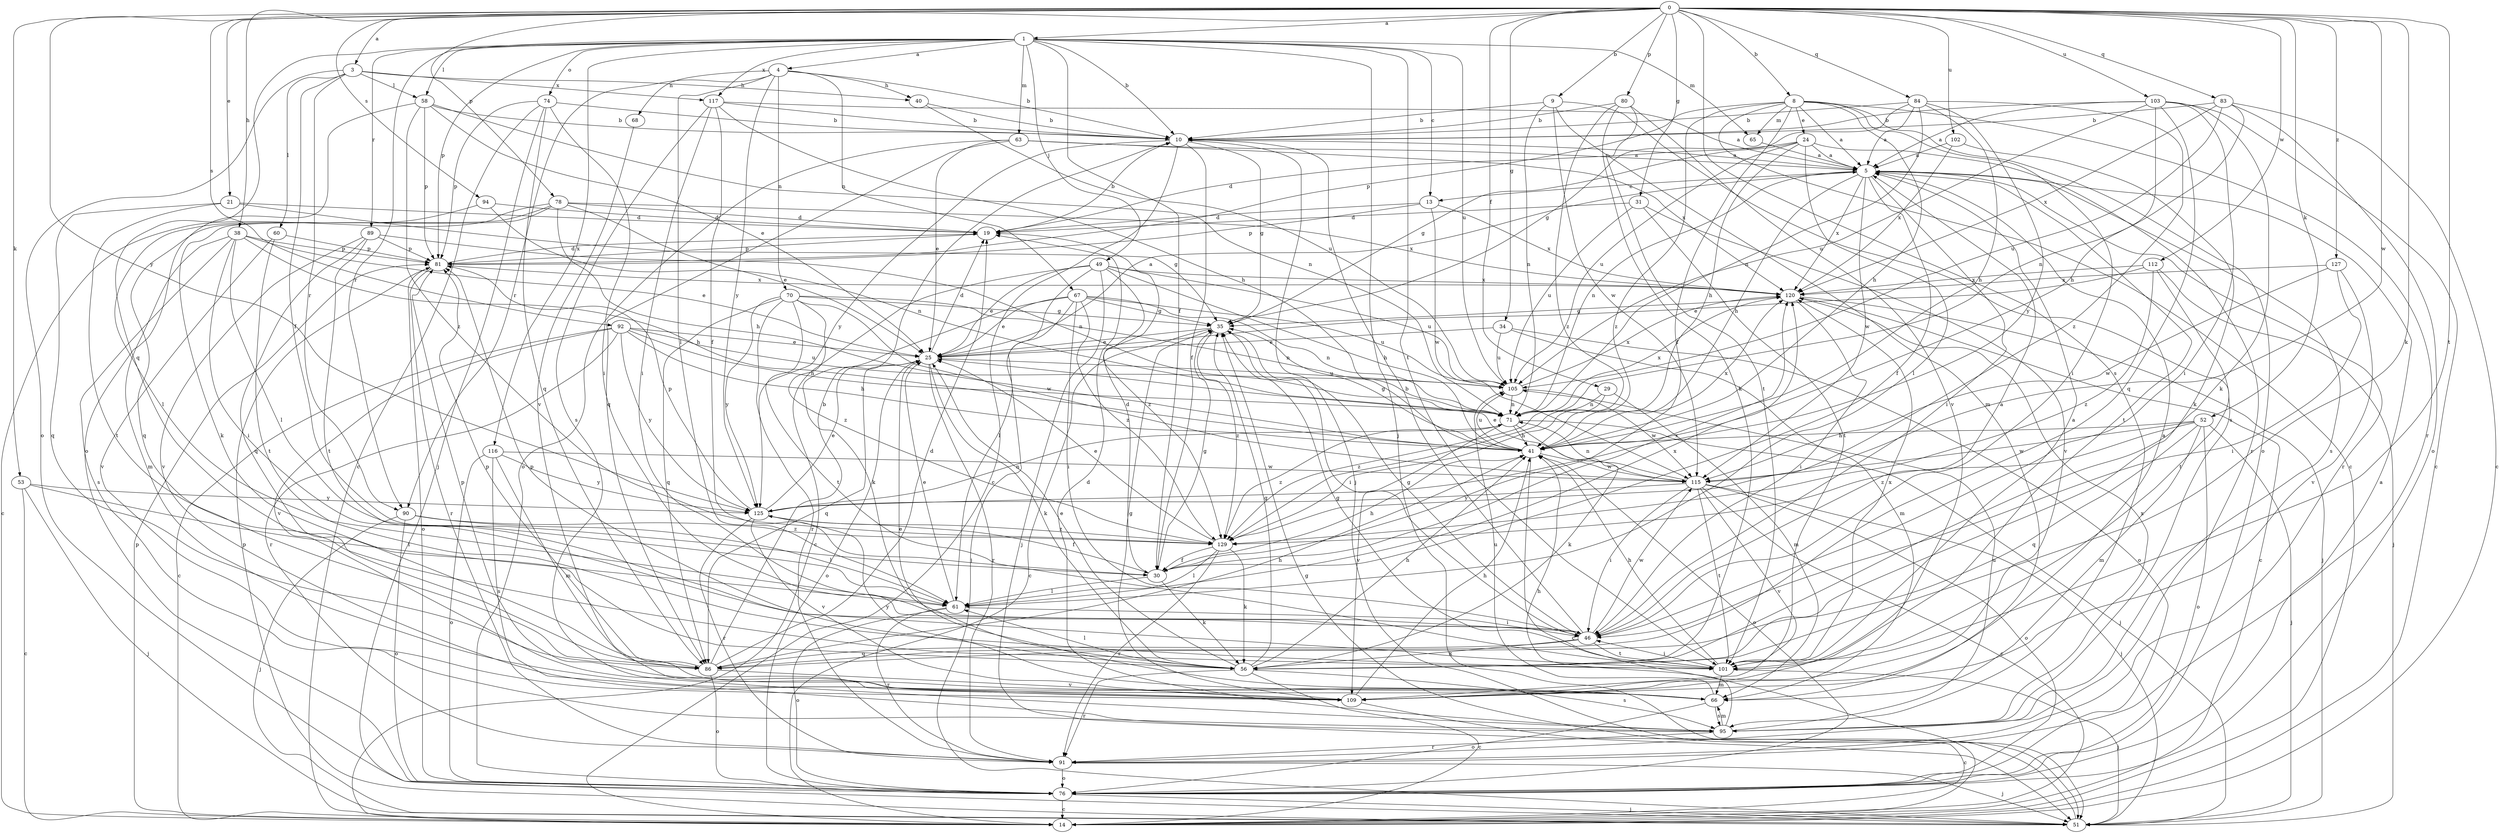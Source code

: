 strict digraph  {
0;
1;
3;
4;
5;
8;
9;
10;
13;
14;
19;
21;
24;
25;
29;
30;
31;
34;
35;
38;
40;
41;
46;
49;
51;
52;
53;
56;
58;
60;
61;
63;
65;
66;
67;
68;
70;
71;
74;
76;
78;
80;
81;
83;
84;
86;
89;
90;
91;
92;
94;
95;
101;
102;
103;
105;
109;
112;
115;
116;
117;
120;
125;
127;
129;
0 -> 1  [label=a];
0 -> 3  [label=a];
0 -> 8  [label=b];
0 -> 9  [label=b];
0 -> 21  [label=e];
0 -> 29  [label=f];
0 -> 31  [label=g];
0 -> 34  [label=g];
0 -> 38  [label=h];
0 -> 52  [label=k];
0 -> 53  [label=k];
0 -> 56  [label=k];
0 -> 78  [label=p];
0 -> 80  [label=p];
0 -> 83  [label=q];
0 -> 84  [label=q];
0 -> 92  [label=s];
0 -> 94  [label=s];
0 -> 95  [label=s];
0 -> 101  [label=t];
0 -> 102  [label=u];
0 -> 103  [label=u];
0 -> 112  [label=w];
0 -> 115  [label=w];
0 -> 125  [label=y];
0 -> 127  [label=z];
1 -> 4  [label=a];
1 -> 10  [label=b];
1 -> 13  [label=c];
1 -> 30  [label=f];
1 -> 49  [label=j];
1 -> 51  [label=j];
1 -> 58  [label=l];
1 -> 63  [label=m];
1 -> 65  [label=m];
1 -> 74  [label=o];
1 -> 81  [label=p];
1 -> 86  [label=q];
1 -> 89  [label=r];
1 -> 90  [label=r];
1 -> 101  [label=t];
1 -> 105  [label=u];
1 -> 116  [label=x];
1 -> 117  [label=x];
3 -> 30  [label=f];
3 -> 40  [label=h];
3 -> 58  [label=l];
3 -> 60  [label=l];
3 -> 76  [label=o];
3 -> 90  [label=r];
3 -> 117  [label=x];
4 -> 10  [label=b];
4 -> 40  [label=h];
4 -> 61  [label=l];
4 -> 67  [label=n];
4 -> 68  [label=n];
4 -> 70  [label=n];
4 -> 90  [label=r];
4 -> 125  [label=y];
5 -> 13  [label=c];
5 -> 30  [label=f];
5 -> 41  [label=h];
5 -> 46  [label=i];
5 -> 71  [label=n];
5 -> 91  [label=r];
5 -> 95  [label=s];
5 -> 101  [label=t];
5 -> 115  [label=w];
5 -> 120  [label=x];
8 -> 5  [label=a];
8 -> 14  [label=c];
8 -> 24  [label=e];
8 -> 30  [label=f];
8 -> 41  [label=h];
8 -> 46  [label=i];
8 -> 65  [label=m];
8 -> 76  [label=o];
8 -> 81  [label=p];
8 -> 91  [label=r];
8 -> 129  [label=z];
9 -> 10  [label=b];
9 -> 66  [label=m];
9 -> 71  [label=n];
9 -> 95  [label=s];
9 -> 115  [label=w];
10 -> 5  [label=a];
10 -> 14  [label=c];
10 -> 30  [label=f];
10 -> 35  [label=g];
10 -> 51  [label=j];
10 -> 125  [label=y];
13 -> 19  [label=d];
13 -> 81  [label=p];
13 -> 115  [label=w];
13 -> 120  [label=x];
14 -> 81  [label=p];
19 -> 10  [label=b];
19 -> 81  [label=p];
21 -> 19  [label=d];
21 -> 35  [label=g];
21 -> 86  [label=q];
21 -> 101  [label=t];
24 -> 5  [label=a];
24 -> 19  [label=d];
24 -> 35  [label=g];
24 -> 41  [label=h];
24 -> 61  [label=l];
24 -> 91  [label=r];
24 -> 105  [label=u];
25 -> 5  [label=a];
25 -> 19  [label=d];
25 -> 56  [label=k];
25 -> 76  [label=o];
25 -> 86  [label=q];
25 -> 91  [label=r];
25 -> 105  [label=u];
29 -> 66  [label=m];
29 -> 71  [label=n];
29 -> 129  [label=z];
30 -> 19  [label=d];
30 -> 35  [label=g];
30 -> 41  [label=h];
30 -> 56  [label=k];
30 -> 61  [label=l];
30 -> 120  [label=x];
31 -> 19  [label=d];
31 -> 101  [label=t];
31 -> 105  [label=u];
31 -> 109  [label=v];
34 -> 25  [label=e];
34 -> 66  [label=m];
34 -> 76  [label=o];
34 -> 105  [label=u];
35 -> 14  [label=c];
35 -> 25  [label=e];
35 -> 46  [label=i];
35 -> 129  [label=z];
38 -> 25  [label=e];
38 -> 41  [label=h];
38 -> 46  [label=i];
38 -> 61  [label=l];
38 -> 66  [label=m];
38 -> 81  [label=p];
38 -> 95  [label=s];
40 -> 10  [label=b];
40 -> 105  [label=u];
41 -> 14  [label=c];
41 -> 35  [label=g];
41 -> 76  [label=o];
41 -> 105  [label=u];
41 -> 115  [label=w];
41 -> 120  [label=x];
46 -> 5  [label=a];
46 -> 10  [label=b];
46 -> 35  [label=g];
46 -> 56  [label=k];
46 -> 86  [label=q];
46 -> 101  [label=t];
46 -> 115  [label=w];
49 -> 14  [label=c];
49 -> 25  [label=e];
49 -> 41  [label=h];
49 -> 51  [label=j];
49 -> 61  [label=l];
49 -> 105  [label=u];
49 -> 120  [label=x];
49 -> 129  [label=z];
51 -> 35  [label=g];
51 -> 81  [label=p];
52 -> 41  [label=h];
52 -> 51  [label=j];
52 -> 66  [label=m];
52 -> 76  [label=o];
52 -> 86  [label=q];
52 -> 115  [label=w];
52 -> 129  [label=z];
53 -> 14  [label=c];
53 -> 51  [label=j];
53 -> 61  [label=l];
53 -> 125  [label=y];
56 -> 14  [label=c];
56 -> 25  [label=e];
56 -> 35  [label=g];
56 -> 41  [label=h];
56 -> 61  [label=l];
56 -> 81  [label=p];
56 -> 91  [label=r];
56 -> 95  [label=s];
58 -> 10  [label=b];
58 -> 25  [label=e];
58 -> 71  [label=n];
58 -> 76  [label=o];
58 -> 81  [label=p];
58 -> 129  [label=z];
60 -> 81  [label=p];
60 -> 101  [label=t];
60 -> 109  [label=v];
61 -> 25  [label=e];
61 -> 46  [label=i];
61 -> 76  [label=o];
61 -> 91  [label=r];
61 -> 120  [label=x];
63 -> 5  [label=a];
63 -> 25  [label=e];
63 -> 76  [label=o];
63 -> 86  [label=q];
63 -> 120  [label=x];
65 -> 5  [label=a];
66 -> 25  [label=e];
66 -> 76  [label=o];
66 -> 81  [label=p];
66 -> 95  [label=s];
66 -> 105  [label=u];
66 -> 125  [label=y];
67 -> 25  [label=e];
67 -> 35  [label=g];
67 -> 46  [label=i];
67 -> 51  [label=j];
67 -> 56  [label=k];
67 -> 71  [label=n];
67 -> 105  [label=u];
67 -> 129  [label=z];
68 -> 109  [label=v];
70 -> 35  [label=g];
70 -> 71  [label=n];
70 -> 86  [label=q];
70 -> 91  [label=r];
70 -> 101  [label=t];
70 -> 115  [label=w];
70 -> 125  [label=y];
70 -> 129  [label=z];
71 -> 41  [label=h];
71 -> 51  [label=j];
71 -> 56  [label=k];
71 -> 109  [label=v];
71 -> 120  [label=x];
71 -> 129  [label=z];
74 -> 10  [label=b];
74 -> 14  [label=c];
74 -> 46  [label=i];
74 -> 51  [label=j];
74 -> 81  [label=p];
74 -> 86  [label=q];
76 -> 5  [label=a];
76 -> 14  [label=c];
76 -> 51  [label=j];
78 -> 14  [label=c];
78 -> 19  [label=d];
78 -> 25  [label=e];
78 -> 41  [label=h];
78 -> 56  [label=k];
78 -> 86  [label=q];
78 -> 120  [label=x];
80 -> 10  [label=b];
80 -> 56  [label=k];
80 -> 101  [label=t];
80 -> 109  [label=v];
80 -> 129  [label=z];
81 -> 19  [label=d];
81 -> 76  [label=o];
81 -> 91  [label=r];
81 -> 120  [label=x];
83 -> 10  [label=b];
83 -> 14  [label=c];
83 -> 71  [label=n];
83 -> 76  [label=o];
83 -> 105  [label=u];
83 -> 120  [label=x];
84 -> 5  [label=a];
84 -> 10  [label=b];
84 -> 35  [label=g];
84 -> 41  [label=h];
84 -> 71  [label=n];
84 -> 125  [label=y];
84 -> 129  [label=z];
86 -> 10  [label=b];
86 -> 19  [label=d];
86 -> 41  [label=h];
86 -> 76  [label=o];
86 -> 81  [label=p];
86 -> 109  [label=v];
89 -> 71  [label=n];
89 -> 81  [label=p];
89 -> 86  [label=q];
89 -> 101  [label=t];
89 -> 109  [label=v];
90 -> 51  [label=j];
90 -> 61  [label=l];
90 -> 76  [label=o];
90 -> 129  [label=z];
91 -> 51  [label=j];
91 -> 76  [label=o];
92 -> 14  [label=c];
92 -> 25  [label=e];
92 -> 41  [label=h];
92 -> 71  [label=n];
92 -> 91  [label=r];
92 -> 105  [label=u];
92 -> 109  [label=v];
92 -> 125  [label=y];
94 -> 19  [label=d];
94 -> 61  [label=l];
94 -> 71  [label=n];
95 -> 19  [label=d];
95 -> 41  [label=h];
95 -> 66  [label=m];
95 -> 91  [label=r];
95 -> 105  [label=u];
95 -> 120  [label=x];
101 -> 5  [label=a];
101 -> 35  [label=g];
101 -> 41  [label=h];
101 -> 46  [label=i];
101 -> 51  [label=j];
101 -> 66  [label=m];
101 -> 120  [label=x];
102 -> 5  [label=a];
102 -> 56  [label=k];
102 -> 120  [label=x];
103 -> 5  [label=a];
103 -> 10  [label=b];
103 -> 14  [label=c];
103 -> 41  [label=h];
103 -> 46  [label=i];
103 -> 56  [label=k];
103 -> 86  [label=q];
103 -> 105  [label=u];
105 -> 71  [label=n];
105 -> 115  [label=w];
105 -> 120  [label=x];
109 -> 5  [label=a];
109 -> 14  [label=c];
109 -> 35  [label=g];
109 -> 41  [label=h];
112 -> 25  [label=e];
112 -> 51  [label=j];
112 -> 101  [label=t];
112 -> 120  [label=x];
112 -> 129  [label=z];
115 -> 14  [label=c];
115 -> 25  [label=e];
115 -> 46  [label=i];
115 -> 51  [label=j];
115 -> 71  [label=n];
115 -> 76  [label=o];
115 -> 101  [label=t];
115 -> 109  [label=v];
115 -> 125  [label=y];
116 -> 66  [label=m];
116 -> 76  [label=o];
116 -> 95  [label=s];
116 -> 115  [label=w];
116 -> 125  [label=y];
117 -> 5  [label=a];
117 -> 10  [label=b];
117 -> 30  [label=f];
117 -> 41  [label=h];
117 -> 46  [label=i];
117 -> 95  [label=s];
120 -> 14  [label=c];
120 -> 35  [label=g];
120 -> 46  [label=i];
120 -> 51  [label=j];
125 -> 25  [label=e];
125 -> 30  [label=f];
125 -> 71  [label=n];
125 -> 81  [label=p];
125 -> 91  [label=r];
125 -> 109  [label=v];
125 -> 129  [label=z];
127 -> 46  [label=i];
127 -> 109  [label=v];
127 -> 115  [label=w];
127 -> 120  [label=x];
129 -> 25  [label=e];
129 -> 30  [label=f];
129 -> 56  [label=k];
129 -> 61  [label=l];
129 -> 91  [label=r];
}
